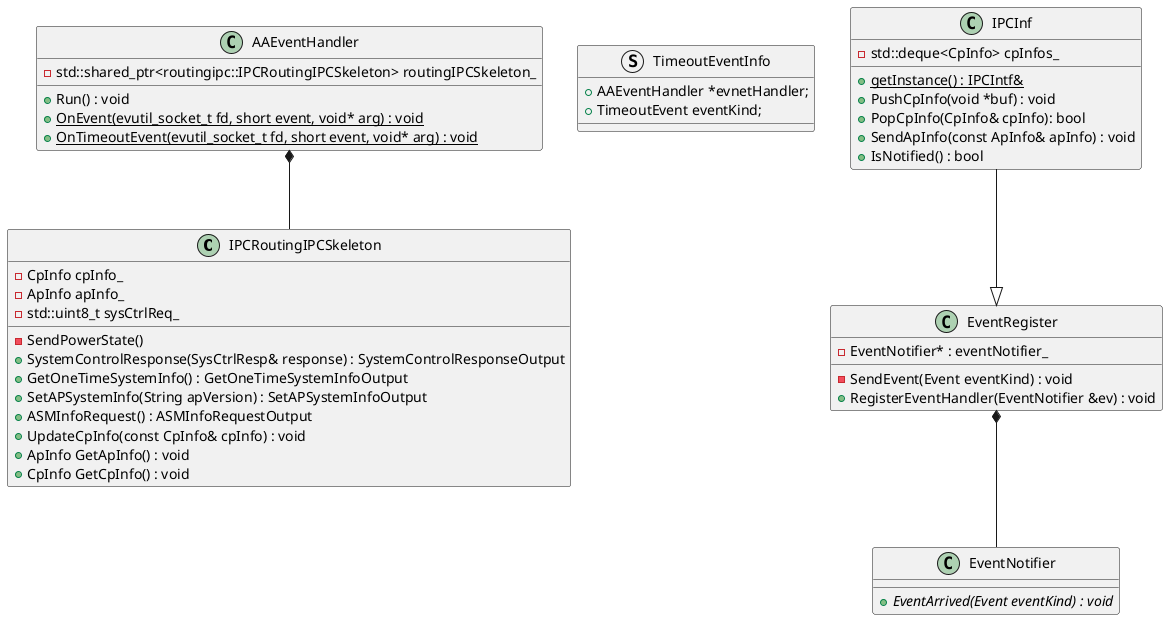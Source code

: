 @startuml
class IPCRoutingIPCSkeleton {
    -CpInfo cpInfo_
    -ApInfo apInfo_
    -std::uint8_t sysCtrlReq_
    -SendPowerState()
    +SystemControlResponse(SysCtrlResp& response) : SystemControlResponseOutput
    +GetOneTimeSystemInfo() : GetOneTimeSystemInfoOutput
    +SetAPSystemInfo(String apVersion) : SetAPSystemInfoOutput
    +ASMInfoRequest() : ASMInfoRequestOutput
    +UpdateCpInfo(const CpInfo& cpInfo) : void
    +ApInfo GetApInfo() : void
    +CpInfo GetCpInfo() : void
}

struct TimeoutEventInfo
{
    +AAEventHandler *evnetHandler;
    +TimeoutEvent eventKind;
}

class AAEventHandler {
    -std::shared_ptr<routingipc::IPCRoutingIPCSkeleton> routingIPCSkeleton_
    +Run() : void
    {static} +OnEvent(evutil_socket_t fd, short event, void* arg) : void
    {static} +OnTimeoutEvent(evutil_socket_t fd, short event, void* arg) : void
}

class EventNotifier {
    {abstract} +EventArrived(Event eventKind) : void
}

class EventRegister {
    -EventNotifier* : eventNotifier_
    -SendEvent(Event eventKind) : void
    +RegisterEventHandler(EventNotifier &ev) : void
}

class IPCInf {
    -std::deque<CpInfo> cpInfos_
    {static} +getInstance() : IPCIntf&
    +PushCpInfo(void *buf) : void
    +PopCpInfo(CpInfo& cpInfo): bool
    +SendApInfo(const ApInfo& apInfo) : void
    +IsNotified() : bool
}

IPCInf --|> EventRegister
AAEventHandler *-- IPCRoutingIPCSkeleton
EventRegister *-- EventNotifier
@enduml

@startuml

class Main_IPC_RoutingIPCSkeleton {
    generation code by tool
}

class IPCRoutingIPCSkeleton {
    -CpInfo cpInfo_
    -ApInfo apInfo_
    -std::uint8_t sysCtrlReq_
    -SendPowerState()
    +SystemControlResponse(SysCtrlResp& response) : SystemControlResponseOutput
    +GetOneTimeSystemInfo() : GetOneTimeSystemInfoOutput
    +SetAPSystemInfo(String apVersion) : SetAPSystemInfoOutput
    +ASMInfoRequest() : ASMInfoRequestOutput
    +UpdateCpInfo(const CpInfo& cpInfo) : void
    +ApInfo GetApInfo() : void
    +CpInfo GetCpInfo() : void
}

class AAEventHandler {
    -std::shared_ptr<routingipc::IPCRoutingIPCSkeleton> routingIPCSkeleton_
    +Run() : void
    {static} +OnEvent(evutil_socket_t fd, short event, void* arg) : void
    {static} +OnTimeoutEvent(evutil_socket_t fd, short event, void* arg) : void
}

AAEventHandler *-- IPCRoutingIPCSkeleton
IPCRoutingIPCSkeleton --|> Main_IPC_RoutingIPCSkeleton
@enduml

@startuml
class EventNotifier {
    {abstract} +EventArrived(Event eventKind) : void
}

class EventRegister {
    -EventNotifier* : eventNotifier_
    -SendEvent(Event eventKind) : void
    +RegisterEventHandler(EventNotifier &ev) : void
}

class IPCInf {
    -std::deque<CpInfo> cpInfos_
    {static} +getInstance() : IPCIntf&
    +PushCpInfo(void *buf) : void
    +PopCpInfo(CpInfo& cpInfo): bool
    +SendApInfo(const ApInfo& apInfo) : void
    +IsNotified() : bool
}

IPCInf --|> EventRegister
EventRegister *-- EventNotifier
@enduml

@startuml
actor ipc_shm
actor IPCInf as ipc_int
actor EventHandler
actor IPCRoutingIPCSkeleton as skeleton
actor client
ipc_shm -> ipc_shm : rx_callback_sect2_data
ipc_shm -> ipc_int : IPC_RxCallback
ipc_int -> ipc_int : IPCIntf::getInstance().PushCpInfo
ipc_int -> EventHandler : SendEvent
EventHandler -> EventHandler : IPCIntf::getInstance().PopCpInfo
EventHandler -> skeleton : UpdateCpInfo
skeleton -> skeleton : Save cpInfo
skeleton -> client : SystemControlRequest.Send()
skeleton -> client : PeriodicSystemInfo.Send()
client -> skeleton : GetOneTimeSystemInfo()
skeleton -> client : Response to GetOneTimeSystemInfo()
@enduml

@startuml
actor ipc_shm
actor IPCInf as ipc_int
actor IPCRoutingIPCSkeleton as skeleton
actor client

client -> skeleton : SystemControlResponse()
skeleton -> skeleton : Save ApInfo
skeleton -> ipc_int : SendApInfo()
ipc_int -> ipc_shm : ipc_send()
client -> skeleton : SetAPSystemInfo()
skeleton -> skeleton : Save ApInfo
skeleton -> ipc_int : SendApInfo()
ipc_int -> ipc_shm : ipc_send()
client -> skeleton : ASMInfoRequest()
skeleton -> skeleton : Load ApInfo
skeleton -> ipc_int : SendApInfo()
ipc_int -> ipc_shm : ipc_send()
@enduml